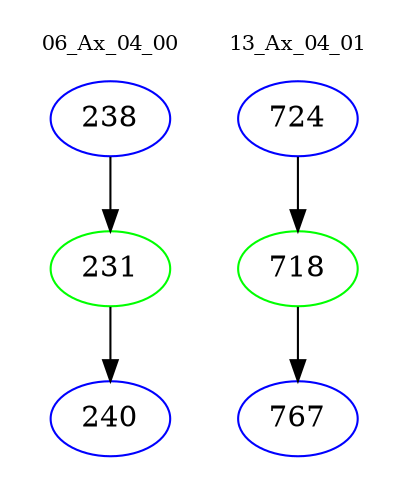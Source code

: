 digraph{
subgraph cluster_0 {
color = white
label = "06_Ax_04_00";
fontsize=10;
T0_238 [label="238", color="blue"]
T0_238 -> T0_231 [color="black"]
T0_231 [label="231", color="green"]
T0_231 -> T0_240 [color="black"]
T0_240 [label="240", color="blue"]
}
subgraph cluster_1 {
color = white
label = "13_Ax_04_01";
fontsize=10;
T1_724 [label="724", color="blue"]
T1_724 -> T1_718 [color="black"]
T1_718 [label="718", color="green"]
T1_718 -> T1_767 [color="black"]
T1_767 [label="767", color="blue"]
}
}
